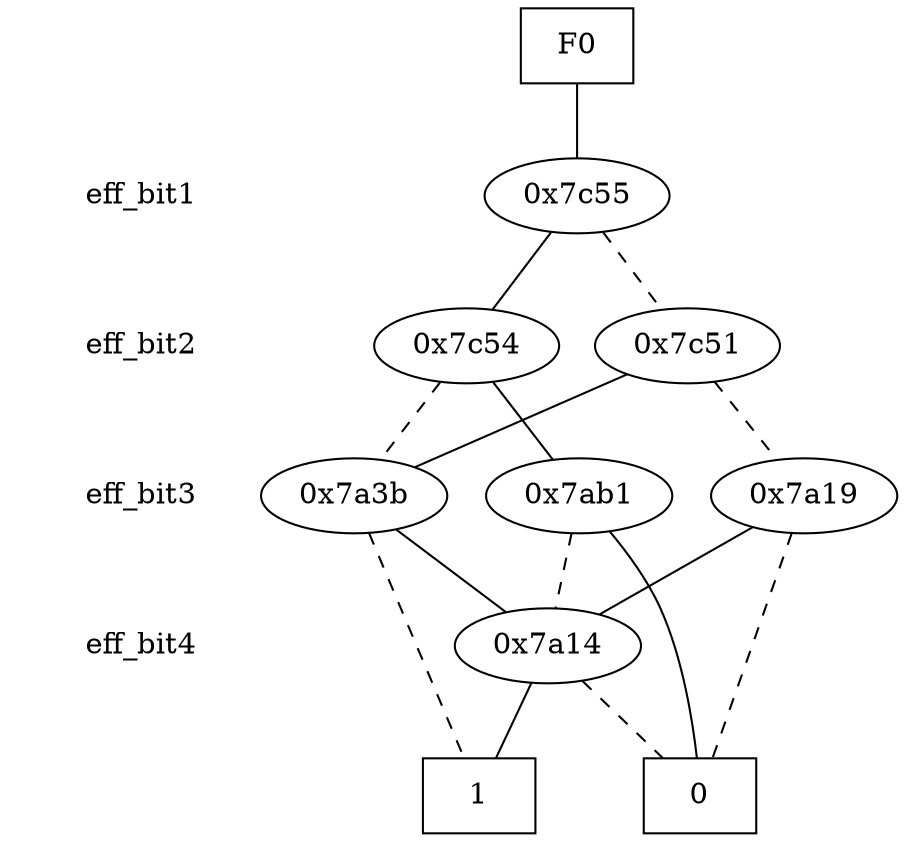 digraph "DD" {
size = "7.5,10"
center = true;
edge [dir = none];
{ node [shape = plaintext];
  edge [style = invis];
  "CONST NODES" [style = invis];
" eff_bit1 " -> " eff_bit2 " -> " eff_bit3 " -> " eff_bit4 " -> "CONST NODES"; 
}
{ rank = same; node [shape = box]; edge [style = invis];
"F0"; }
{ rank = same; " eff_bit1 ";
"0x7c55";
}
{ rank = same; " eff_bit2 ";
"0x7c51";
"0x7c54";
}
{ rank = same; " eff_bit3 ";
"0x7ab1";
"0x7a3b";
"0x7a19";
}
{ rank = same; " eff_bit4 ";
"0x7a14";
}
{ rank = same; "CONST NODES";
{ node [shape = box]; "0x70fa";
"0x70f9";
}
}
"F0" -> "0x7c55" [style = solid];
"0x7c55" -> "0x7c54";
"0x7c55" -> "0x7c51" [style = dashed];
"0x7c51" -> "0x7a3b";
"0x7c51" -> "0x7a19" [style = dashed];
"0x7c54" -> "0x7ab1";
"0x7c54" -> "0x7a3b" [style = dashed];
"0x7ab1" -> "0x70fa";
"0x7ab1" -> "0x7a14" [style = dashed];
"0x7a3b" -> "0x7a14";
"0x7a3b" -> "0x70f9" [style = dashed];
"0x7a19" -> "0x7a14";
"0x7a19" -> "0x70fa" [style = dashed];
"0x7a14" -> "0x70f9";
"0x7a14" -> "0x70fa" [style = dashed];
"0x70fa" [label = "0"];
"0x70f9" [label = "1"];
}
